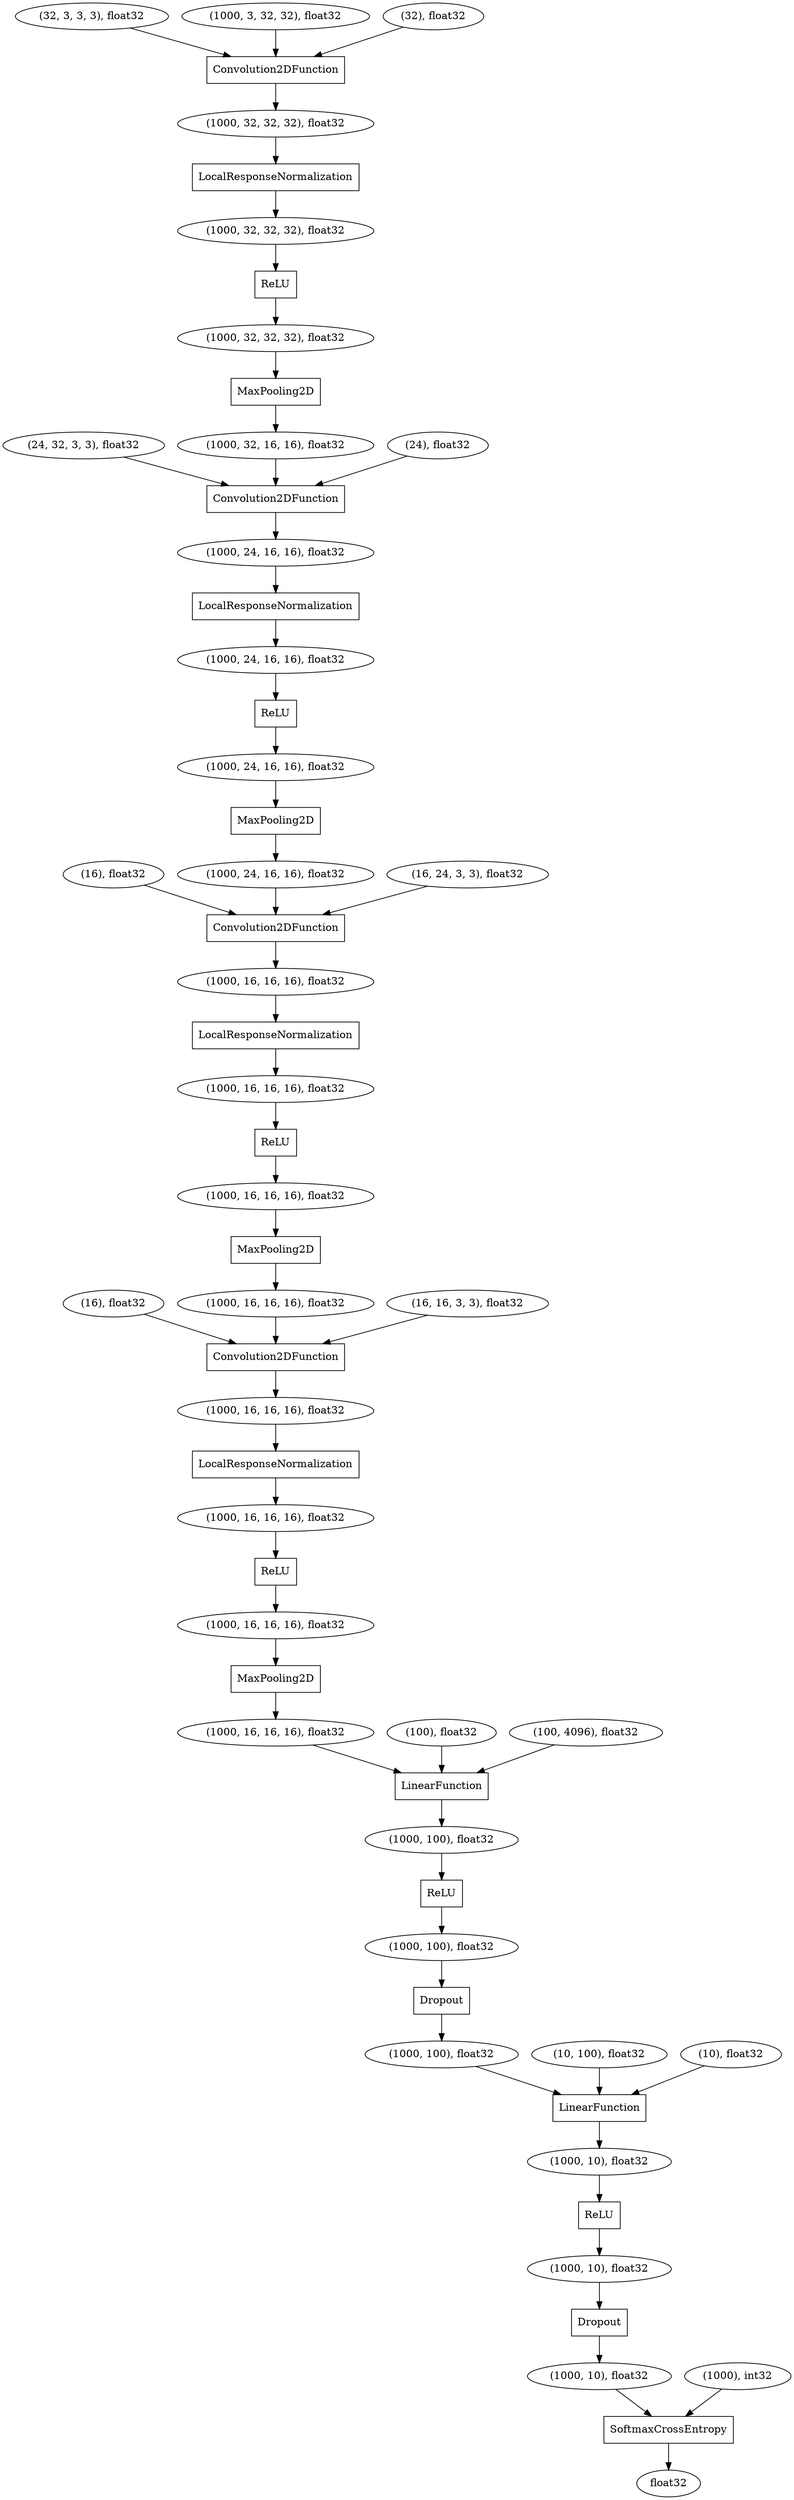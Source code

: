 digraph graphname{140419865122832 [shape="oval",label="(16), float32"];140419865085648 [shape="box",label="Convolution2DFunction"];140419866390608 [shape="oval",label="(1000, 100), float32"];140419866237968 [shape="box",label="Convolution2DFunction"];140419866390672 [shape="oval",label="(1000, 100), float32"];140420176883088 [shape="box",label="ReLU"];140419865086160 [shape="oval",label="(1000, 32, 32, 32), float32"];140419865087696 [shape="box",label="Convolution2DFunction"];140419866390800 [shape="box",label="Dropout"];140419866390864 [shape="box",label="LinearFunction"];140419866238352 [shape="box",label="ReLU"];140419866390928 [shape="oval",label="(1000, 10), float32"];140419866390992 [shape="box",label="ReLU"];140419866237456 [shape="oval",label="(1000, 16, 16, 16), float32"];140419866391120 [shape="oval",label="(1000, 10), float32"];140419865123664 [shape="oval",label="(32, 3, 3, 3), float32"];140419865123600 [shape="oval",label="(16), float32"];140419866237584 [shape="oval",label="(1000, 16, 16, 16), float32"];140419865085584 [shape="oval",label="(1000, 3, 32, 32), float32"];140419865086672 [shape="oval",label="(1000, 24, 16, 16), float32"];140419865087440 [shape="box",label="MaxPooling2D"];140419865086416 [shape="oval",label="(1000, 32, 32, 32), float32"];140419866237712 [shape="box",label="MaxPooling2D"];140419865123856 [shape="oval",label="(24, 32, 3, 3), float32"];140419865086608 [shape="oval",label="(1000, 32, 16, 16), float32"];140419866391376 [shape="oval",label="float32"];140419865123984 [shape="oval",label="(24), float32"];140419866391440 [shape="box",label="SoftmaxCrossEntropy"];140419865086800 [shape="box",label="Convolution2DFunction"];140419869420496 [shape="oval",label="(100), float32"];140419865085776 [shape="oval",label="(1000), int32"];140419866237840 [shape="oval",label="(1000, 16, 16, 16), float32"];140419866391632 [shape="oval",label="(1000, 10), float32"];140419865087504 [shape="oval",label="(1000, 24, 16, 16), float32"];140419866237776 [shape="oval",label="(1000, 16, 16, 16), float32"];140419865124688 [shape="oval",label="(16, 16, 3, 3), float32"];140419866238160 [shape="oval",label="(1000, 16, 16, 16), float32"];140419865087184 [shape="box",label="ReLU"];140419865087312 [shape="oval",label="(1000, 24, 16, 16), float32"];140419865085840 [shape="box",label="LinearFunction"];140419865085328 [shape="oval",label="(10, 100), float32"];140419865124560 [shape="oval",label="(16, 24, 3, 3), float32"];140419865085392 [shape="oval",label="(10), float32"];140419865086544 [shape="box",label="MaxPooling2D"];140419866238480 [shape="oval",label="(1000, 16, 16, 16), float32"];140419865086736 [shape="box",label="LocalResponseNormalization"];140419866238544 [shape="box",label="ReLU"];140419865085968 [shape="oval",label="(1000, 32, 32, 32), float32"];140419866238608 [shape="box",label="MaxPooling2D"];140419865086992 [shape="oval",label="(1000, 24, 16, 16), float32"];140419865124432 [shape="oval",label="(32), float32"];140419866238672 [shape="oval",label="(1000, 16, 16, 16), float32"];140419866237904 [shape="box",label="LocalResponseNormalization"];140419865085712 [shape="box",label="LocalResponseNormalization"];140419866238800 [shape="oval",label="(1000, 100), float32"];140419865087632 [shape="box",label="LocalResponseNormalization"];140419866238864 [shape="box",label="Dropout"];140419865087888 [shape="oval",label="(1000, 16, 16, 16), float32"];140419867365328 [shape="oval",label="(100, 4096), float32"];140419865086288 [shape="box",label="ReLU"];140419865085968 -> 140419865086288;140419865087504 -> 140419865087696;140419866238544 -> 140419866390608;140419865086544 -> 140419865086608;140419866391632 -> 140419866390800;140419866391440 -> 140419866391376;140419865085392 -> 140419866390864;140419865086992 -> 140419865086736;140419865086608 -> 140419865086800;140419865085712 -> 140419865085968;140419866238480 -> 140419866238608;140419865123600 -> 140419865087696;140419867365328 -> 140419865085840;140419865086800 -> 140419865086992;140419865085840 -> 140419866238800;140419865086288 -> 140419865086416;140420176883088 -> 140419866237584;140419866237456 -> 140420176883088;140419866390800 -> 140419866391120;140419865086736 -> 140419865086672;140419865086160 -> 140419865085712;140419866238672 -> 140419865085840;140419866237840 -> 140419866238352;140419865087184 -> 140419865087312;140419866237712 -> 140419866237776;140419866238800 -> 140419866238544;140419866237776 -> 140419866237968;140419866390992 -> 140419866391632;140419866237584 -> 140419866237712;140419866390928 -> 140419866390992;140419865087632 -> 140419866237456;140419865124688 -> 140419866237968;140419865085776 -> 140419866391440;140419866237968 -> 140419866238160;140419865124432 -> 140419865085648;140419865085328 -> 140419866390864;140419866390608 -> 140419866238864;140419865123664 -> 140419865085648;140419865086416 -> 140419865086544;140419869420496 -> 140419865085840;140419865123856 -> 140419865086800;140419866237904 -> 140419866237840;140419866238864 -> 140419866390672;140419865085648 -> 140419865086160;140419866390864 -> 140419866390928;140419865124560 -> 140419865087696;140419865086672 -> 140419865087184;140419865085584 -> 140419865085648;140419866238608 -> 140419866238672;140419865087696 -> 140419865087888;140419865123984 -> 140419865086800;140419865087312 -> 140419865087440;140419865087888 -> 140419865087632;140419866391120 -> 140419866391440;140419866238352 -> 140419866238480;140419865087440 -> 140419865087504;140419866390672 -> 140419866390864;140419865122832 -> 140419866237968;140419866238160 -> 140419866237904;}